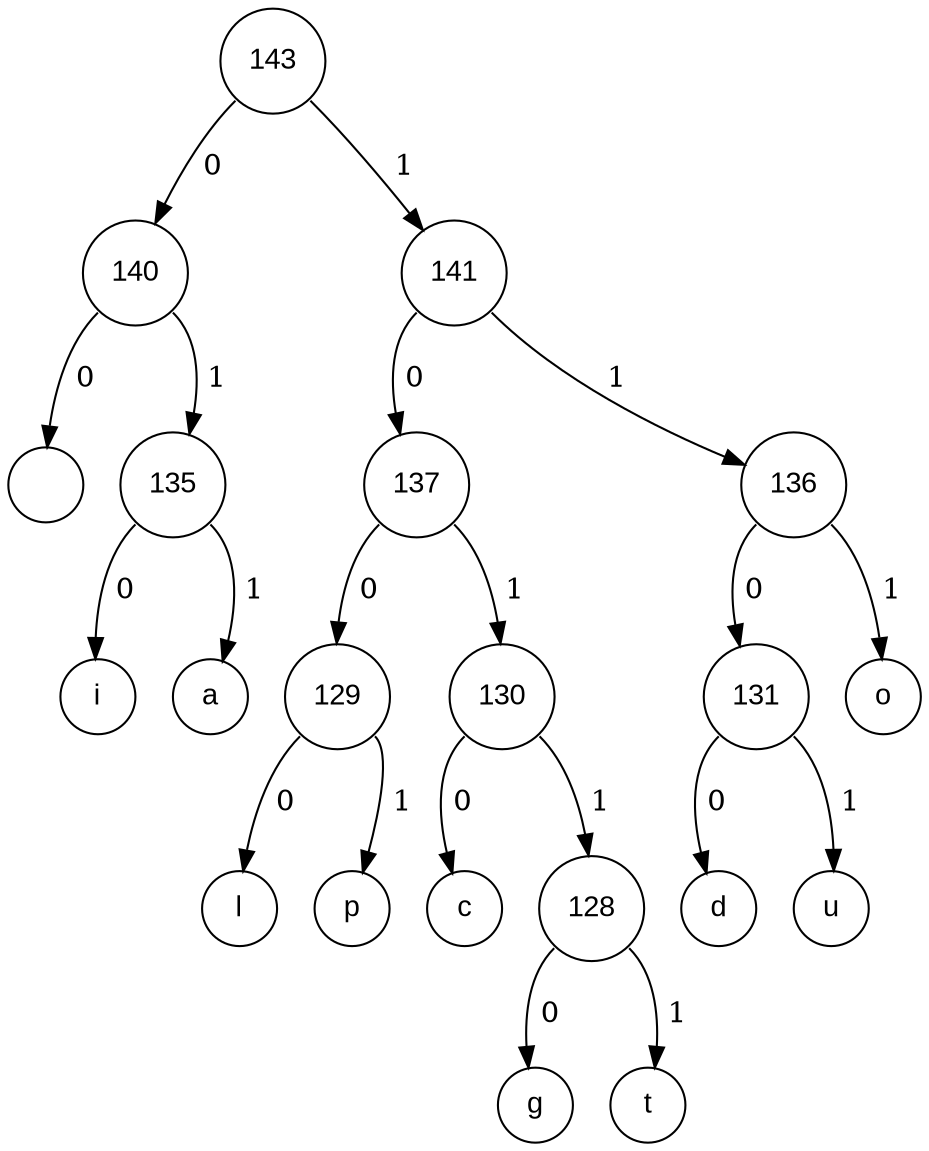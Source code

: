 digraph POT_test {
node [fontname="Arial", shape="circle", width=0.5];
143 [label = "143"]
140 [label = "140"]
32 [label = " "]
135 [label = "135"]
105 [label = "i"]
97 [label = "a"]
135:sw -> 105 [label = " 0"]
135:se -> 97 [label = " 1"]
140:sw -> 32 [label = " 0"]
140:se -> 135 [label = " 1"]
141 [label = "141"]
137 [label = "137"]
129 [label = "129"]
108 [label = "l"]
112 [label = "p"]
129:sw -> 108 [label = " 0"]
129:se -> 112 [label = " 1"]
130 [label = "130"]
99 [label = "c"]
128 [label = "128"]
103 [label = "g"]
116 [label = "t"]
128:sw -> 103 [label = " 0"]
128:se -> 116 [label = " 1"]
130:sw -> 99 [label = " 0"]
130:se -> 128 [label = " 1"]
137:sw -> 129 [label = " 0"]
137:se -> 130 [label = " 1"]
136 [label = "136"]
131 [label = "131"]
100 [label = "d"]
117 [label = "u"]
131:sw -> 100 [label = " 0"]
131:se -> 117 [label = " 1"]
111 [label = "o"]
136:sw -> 131 [label = " 0"]
136:se -> 111 [label = " 1"]
141:sw -> 137 [label = " 0"]
141:se -> 136 [label = " 1"]
143:sw -> 140 [label = " 0"]
143:se -> 141 [label = " 1"]
}
